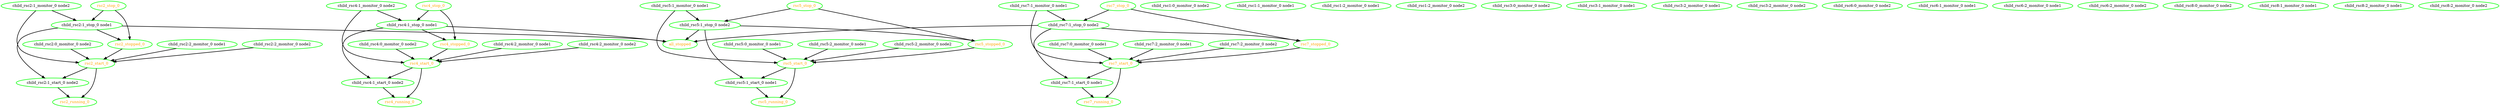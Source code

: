 digraph "g" {
"all_stopped" [ style=bold color="green" fontcolor="orange" ]
"child_rsc1:0_monitor_0 node2" [ style=bold color="green" fontcolor="black" ]
"child_rsc1:1_monitor_0 node1" [ style=bold color="green" fontcolor="black" ]
"child_rsc1:2_monitor_0 node1" [ style=bold color="green" fontcolor="black" ]
"child_rsc1:2_monitor_0 node2" [ style=bold color="green" fontcolor="black" ]
"child_rsc2:0_monitor_0 node2" -> "rsc2_start_0" [ style = bold]
"child_rsc2:0_monitor_0 node2" [ style=bold color="green" fontcolor="black" ]
"child_rsc2:1_monitor_0 node2" -> "child_rsc2:1_stop_0 node1" [ style = bold]
"child_rsc2:1_monitor_0 node2" -> "rsc2_start_0" [ style = bold]
"child_rsc2:1_monitor_0 node2" [ style=bold color="green" fontcolor="black" ]
"child_rsc2:1_start_0 node2" -> "rsc2_running_0" [ style = bold]
"child_rsc2:1_start_0 node2" [ style=bold color="green" fontcolor="black" ]
"child_rsc2:1_stop_0 node1" -> "all_stopped" [ style = bold]
"child_rsc2:1_stop_0 node1" -> "child_rsc2:1_start_0 node2" [ style = bold]
"child_rsc2:1_stop_0 node1" -> "rsc2_stopped_0" [ style = bold]
"child_rsc2:1_stop_0 node1" [ style=bold color="green" fontcolor="black" ]
"child_rsc2:2_monitor_0 node1" -> "rsc2_start_0" [ style = bold]
"child_rsc2:2_monitor_0 node1" [ style=bold color="green" fontcolor="black" ]
"child_rsc2:2_monitor_0 node2" -> "rsc2_start_0" [ style = bold]
"child_rsc2:2_monitor_0 node2" [ style=bold color="green" fontcolor="black" ]
"child_rsc3:0_monitor_0 node2" [ style=bold color="green" fontcolor="black" ]
"child_rsc3:1_monitor_0 node1" [ style=bold color="green" fontcolor="black" ]
"child_rsc3:2_monitor_0 node1" [ style=bold color="green" fontcolor="black" ]
"child_rsc3:2_monitor_0 node2" [ style=bold color="green" fontcolor="black" ]
"child_rsc4:0_monitor_0 node2" -> "rsc4_start_0" [ style = bold]
"child_rsc4:0_monitor_0 node2" [ style=bold color="green" fontcolor="black" ]
"child_rsc4:1_monitor_0 node2" -> "child_rsc4:1_stop_0 node1" [ style = bold]
"child_rsc4:1_monitor_0 node2" -> "rsc4_start_0" [ style = bold]
"child_rsc4:1_monitor_0 node2" [ style=bold color="green" fontcolor="black" ]
"child_rsc4:1_start_0 node2" -> "rsc4_running_0" [ style = bold]
"child_rsc4:1_start_0 node2" [ style=bold color="green" fontcolor="black" ]
"child_rsc4:1_stop_0 node1" -> "all_stopped" [ style = bold]
"child_rsc4:1_stop_0 node1" -> "child_rsc4:1_start_0 node2" [ style = bold]
"child_rsc4:1_stop_0 node1" -> "rsc4_stopped_0" [ style = bold]
"child_rsc4:1_stop_0 node1" [ style=bold color="green" fontcolor="black" ]
"child_rsc4:2_monitor_0 node1" -> "rsc4_start_0" [ style = bold]
"child_rsc4:2_monitor_0 node1" [ style=bold color="green" fontcolor="black" ]
"child_rsc4:2_monitor_0 node2" -> "rsc4_start_0" [ style = bold]
"child_rsc4:2_monitor_0 node2" [ style=bold color="green" fontcolor="black" ]
"child_rsc5:0_monitor_0 node1" -> "rsc5_start_0" [ style = bold]
"child_rsc5:0_monitor_0 node1" [ style=bold color="green" fontcolor="black" ]
"child_rsc5:1_monitor_0 node1" -> "child_rsc5:1_stop_0 node2" [ style = bold]
"child_rsc5:1_monitor_0 node1" -> "rsc5_start_0" [ style = bold]
"child_rsc5:1_monitor_0 node1" [ style=bold color="green" fontcolor="black" ]
"child_rsc5:1_start_0 node1" -> "rsc5_running_0" [ style = bold]
"child_rsc5:1_start_0 node1" [ style=bold color="green" fontcolor="black" ]
"child_rsc5:1_stop_0 node2" -> "all_stopped" [ style = bold]
"child_rsc5:1_stop_0 node2" -> "child_rsc5:1_start_0 node1" [ style = bold]
"child_rsc5:1_stop_0 node2" -> "rsc5_stopped_0" [ style = bold]
"child_rsc5:1_stop_0 node2" [ style=bold color="green" fontcolor="black" ]
"child_rsc5:2_monitor_0 node1" -> "rsc5_start_0" [ style = bold]
"child_rsc5:2_monitor_0 node1" [ style=bold color="green" fontcolor="black" ]
"child_rsc5:2_monitor_0 node2" -> "rsc5_start_0" [ style = bold]
"child_rsc5:2_monitor_0 node2" [ style=bold color="green" fontcolor="black" ]
"child_rsc6:0_monitor_0 node2" [ style=bold color="green" fontcolor="black" ]
"child_rsc6:1_monitor_0 node1" [ style=bold color="green" fontcolor="black" ]
"child_rsc6:2_monitor_0 node1" [ style=bold color="green" fontcolor="black" ]
"child_rsc6:2_monitor_0 node2" [ style=bold color="green" fontcolor="black" ]
"child_rsc7:0_monitor_0 node1" -> "rsc7_start_0" [ style = bold]
"child_rsc7:0_monitor_0 node1" [ style=bold color="green" fontcolor="black" ]
"child_rsc7:1_monitor_0 node1" -> "child_rsc7:1_stop_0 node2" [ style = bold]
"child_rsc7:1_monitor_0 node1" -> "rsc7_start_0" [ style = bold]
"child_rsc7:1_monitor_0 node1" [ style=bold color="green" fontcolor="black" ]
"child_rsc7:1_start_0 node1" -> "rsc7_running_0" [ style = bold]
"child_rsc7:1_start_0 node1" [ style=bold color="green" fontcolor="black" ]
"child_rsc7:1_stop_0 node2" -> "all_stopped" [ style = bold]
"child_rsc7:1_stop_0 node2" -> "child_rsc7:1_start_0 node1" [ style = bold]
"child_rsc7:1_stop_0 node2" -> "rsc7_stopped_0" [ style = bold]
"child_rsc7:1_stop_0 node2" [ style=bold color="green" fontcolor="black" ]
"child_rsc7:2_monitor_0 node1" -> "rsc7_start_0" [ style = bold]
"child_rsc7:2_monitor_0 node1" [ style=bold color="green" fontcolor="black" ]
"child_rsc7:2_monitor_0 node2" -> "rsc7_start_0" [ style = bold]
"child_rsc7:2_monitor_0 node2" [ style=bold color="green" fontcolor="black" ]
"child_rsc8:0_monitor_0 node2" [ style=bold color="green" fontcolor="black" ]
"child_rsc8:1_monitor_0 node1" [ style=bold color="green" fontcolor="black" ]
"child_rsc8:2_monitor_0 node1" [ style=bold color="green" fontcolor="black" ]
"child_rsc8:2_monitor_0 node2" [ style=bold color="green" fontcolor="black" ]
"rsc2_running_0" [ style=bold color="green" fontcolor="orange" ]
"rsc2_start_0" -> "child_rsc2:1_start_0 node2" [ style = bold]
"rsc2_start_0" -> "rsc2_running_0" [ style = bold]
"rsc2_start_0" [ style=bold color="green" fontcolor="orange" ]
"rsc2_stop_0" -> "child_rsc2:1_stop_0 node1" [ style = bold]
"rsc2_stop_0" -> "rsc2_stopped_0" [ style = bold]
"rsc2_stop_0" [ style=bold color="green" fontcolor="orange" ]
"rsc2_stopped_0" -> "rsc2_start_0" [ style = bold]
"rsc2_stopped_0" [ style=bold color="green" fontcolor="orange" ]
"rsc4_running_0" [ style=bold color="green" fontcolor="orange" ]
"rsc4_start_0" -> "child_rsc4:1_start_0 node2" [ style = bold]
"rsc4_start_0" -> "rsc4_running_0" [ style = bold]
"rsc4_start_0" [ style=bold color="green" fontcolor="orange" ]
"rsc4_stop_0" -> "child_rsc4:1_stop_0 node1" [ style = bold]
"rsc4_stop_0" -> "rsc4_stopped_0" [ style = bold]
"rsc4_stop_0" [ style=bold color="green" fontcolor="orange" ]
"rsc4_stopped_0" -> "rsc4_start_0" [ style = bold]
"rsc4_stopped_0" [ style=bold color="green" fontcolor="orange" ]
"rsc5_running_0" [ style=bold color="green" fontcolor="orange" ]
"rsc5_start_0" -> "child_rsc5:1_start_0 node1" [ style = bold]
"rsc5_start_0" -> "rsc5_running_0" [ style = bold]
"rsc5_start_0" [ style=bold color="green" fontcolor="orange" ]
"rsc5_stop_0" -> "child_rsc5:1_stop_0 node2" [ style = bold]
"rsc5_stop_0" -> "rsc5_stopped_0" [ style = bold]
"rsc5_stop_0" [ style=bold color="green" fontcolor="orange" ]
"rsc5_stopped_0" -> "rsc5_start_0" [ style = bold]
"rsc5_stopped_0" [ style=bold color="green" fontcolor="orange" ]
"rsc7_running_0" [ style=bold color="green" fontcolor="orange" ]
"rsc7_start_0" -> "child_rsc7:1_start_0 node1" [ style = bold]
"rsc7_start_0" -> "rsc7_running_0" [ style = bold]
"rsc7_start_0" [ style=bold color="green" fontcolor="orange" ]
"rsc7_stop_0" -> "child_rsc7:1_stop_0 node2" [ style = bold]
"rsc7_stop_0" -> "rsc7_stopped_0" [ style = bold]
"rsc7_stop_0" [ style=bold color="green" fontcolor="orange" ]
"rsc7_stopped_0" -> "rsc7_start_0" [ style = bold]
"rsc7_stopped_0" [ style=bold color="green" fontcolor="orange" ]
}
